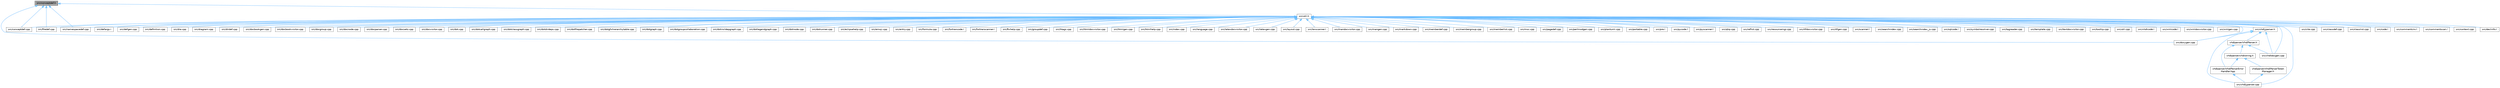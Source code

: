 digraph "src/conceptdef.h"
{
 // INTERACTIVE_SVG=YES
 // LATEX_PDF_SIZE
  bgcolor="transparent";
  edge [fontname=Helvetica,fontsize=10,labelfontname=Helvetica,labelfontsize=10];
  node [fontname=Helvetica,fontsize=10,shape=box,height=0.2,width=0.4];
  Node1 [label="src/conceptdef.h",height=0.2,width=0.4,color="gray40", fillcolor="grey60", style="filled", fontcolor="black",tooltip=" "];
  Node1 -> Node2 [dir="back",color="steelblue1",style="solid"];
  Node2 [label="src/conceptdef.cpp",height=0.2,width=0.4,color="grey40", fillcolor="white", style="filled",URL="$d8/d0a/conceptdef_8cpp.html",tooltip=" "];
  Node1 -> Node3 [dir="back",color="steelblue1",style="solid"];
  Node3 [label="src/doxygen.cpp",height=0.2,width=0.4,color="grey40", fillcolor="white", style="filled",URL="$dc/d98/doxygen_8cpp.html",tooltip=" "];
  Node1 -> Node4 [dir="back",color="steelblue1",style="solid"];
  Node4 [label="src/filedef.cpp",height=0.2,width=0.4,color="grey40", fillcolor="white", style="filled",URL="$d6/ddc/filedef_8cpp.html",tooltip=" "];
  Node1 -> Node5 [dir="back",color="steelblue1",style="solid"];
  Node5 [label="src/namespacedef.cpp",height=0.2,width=0.4,color="grey40", fillcolor="white", style="filled",URL="$d7/d1c/namespacedef_8cpp.html",tooltip=" "];
  Node1 -> Node6 [dir="back",color="steelblue1",style="solid"];
  Node6 [label="src/util.h",height=0.2,width=0.4,color="grey40", fillcolor="white", style="filled",URL="$d8/d3c/util_8h.html",tooltip="A bunch of utility functions."];
  Node6 -> Node7 [dir="back",color="steelblue1",style="solid"];
  Node7 [label="src/cite.cpp",height=0.2,width=0.4,color="grey40", fillcolor="white", style="filled",URL="$d5/d0b/cite_8cpp.html",tooltip=" "];
  Node6 -> Node8 [dir="back",color="steelblue1",style="solid"];
  Node8 [label="src/classdef.cpp",height=0.2,width=0.4,color="grey40", fillcolor="white", style="filled",URL="$de/d89/classdef_8cpp.html",tooltip=" "];
  Node6 -> Node9 [dir="back",color="steelblue1",style="solid"];
  Node9 [label="src/classlist.cpp",height=0.2,width=0.4,color="grey40", fillcolor="white", style="filled",URL="$d6/d10/classlist_8cpp.html",tooltip=" "];
  Node6 -> Node10 [dir="back",color="steelblue1",style="solid"];
  Node10 [label="src/code.l",height=0.2,width=0.4,color="grey40", fillcolor="white", style="filled",URL="$da/d1f/code_8l.html",tooltip=" "];
  Node6 -> Node11 [dir="back",color="steelblue1",style="solid"];
  Node11 [label="src/commentcnv.l",height=0.2,width=0.4,color="grey40", fillcolor="white", style="filled",URL="$d0/d47/commentcnv_8l.html",tooltip=" "];
  Node6 -> Node12 [dir="back",color="steelblue1",style="solid"];
  Node12 [label="src/commentscan.l",height=0.2,width=0.4,color="grey40", fillcolor="white", style="filled",URL="$d7/d5f/commentscan_8l.html",tooltip=" "];
  Node6 -> Node2 [dir="back",color="steelblue1",style="solid"];
  Node6 -> Node13 [dir="back",color="steelblue1",style="solid"];
  Node13 [label="src/context.cpp",height=0.2,width=0.4,color="grey40", fillcolor="white", style="filled",URL="$db/d12/context_8cpp.html",tooltip=" "];
  Node6 -> Node14 [dir="back",color="steelblue1",style="solid"];
  Node14 [label="src/declinfo.l",height=0.2,width=0.4,color="grey40", fillcolor="white", style="filled",URL="$d8/d0f/declinfo_8l.html",tooltip=" "];
  Node6 -> Node15 [dir="back",color="steelblue1",style="solid"];
  Node15 [label="src/defargs.l",height=0.2,width=0.4,color="grey40", fillcolor="white", style="filled",URL="$de/df3/defargs_8l.html",tooltip=" "];
  Node6 -> Node16 [dir="back",color="steelblue1",style="solid"];
  Node16 [label="src/defgen.cpp",height=0.2,width=0.4,color="grey40", fillcolor="white", style="filled",URL="$d3/d17/defgen_8cpp.html",tooltip=" "];
  Node6 -> Node17 [dir="back",color="steelblue1",style="solid"];
  Node17 [label="src/definition.cpp",height=0.2,width=0.4,color="grey40", fillcolor="white", style="filled",URL="$d3/dea/definition_8cpp.html",tooltip=" "];
  Node6 -> Node18 [dir="back",color="steelblue1",style="solid"];
  Node18 [label="src/dia.cpp",height=0.2,width=0.4,color="grey40", fillcolor="white", style="filled",URL="$d1/df5/dia_8cpp.html",tooltip=" "];
  Node6 -> Node19 [dir="back",color="steelblue1",style="solid"];
  Node19 [label="src/diagram.cpp",height=0.2,width=0.4,color="grey40", fillcolor="white", style="filled",URL="$da/d0d/diagram_8cpp.html",tooltip=" "];
  Node6 -> Node20 [dir="back",color="steelblue1",style="solid"];
  Node20 [label="src/dirdef.cpp",height=0.2,width=0.4,color="grey40", fillcolor="white", style="filled",URL="$d8/d52/dirdef_8cpp.html",tooltip=" "];
  Node6 -> Node21 [dir="back",color="steelblue1",style="solid"];
  Node21 [label="src/docbookgen.cpp",height=0.2,width=0.4,color="grey40", fillcolor="white", style="filled",URL="$d8/d29/docbookgen_8cpp.html",tooltip=" "];
  Node6 -> Node22 [dir="back",color="steelblue1",style="solid"];
  Node22 [label="src/docbookvisitor.cpp",height=0.2,width=0.4,color="grey40", fillcolor="white", style="filled",URL="$dc/d05/docbookvisitor_8cpp.html",tooltip=" "];
  Node6 -> Node23 [dir="back",color="steelblue1",style="solid"];
  Node23 [label="src/docgroup.cpp",height=0.2,width=0.4,color="grey40", fillcolor="white", style="filled",URL="$d3/d36/docgroup_8cpp.html",tooltip=" "];
  Node6 -> Node24 [dir="back",color="steelblue1",style="solid"];
  Node24 [label="src/docnode.cpp",height=0.2,width=0.4,color="grey40", fillcolor="white", style="filled",URL="$d0/d2b/docnode_8cpp.html",tooltip=" "];
  Node6 -> Node25 [dir="back",color="steelblue1",style="solid"];
  Node25 [label="src/docparser.cpp",height=0.2,width=0.4,color="grey40", fillcolor="white", style="filled",URL="$da/d17/docparser_8cpp.html",tooltip=" "];
  Node6 -> Node26 [dir="back",color="steelblue1",style="solid"];
  Node26 [label="src/docsets.cpp",height=0.2,width=0.4,color="grey40", fillcolor="white", style="filled",URL="$d7/d8f/docsets_8cpp.html",tooltip=" "];
  Node6 -> Node27 [dir="back",color="steelblue1",style="solid"];
  Node27 [label="src/docvisitor.cpp",height=0.2,width=0.4,color="grey40", fillcolor="white", style="filled",URL="$da/d39/docvisitor_8cpp.html",tooltip=" "];
  Node6 -> Node28 [dir="back",color="steelblue1",style="solid"];
  Node28 [label="src/dot.cpp",height=0.2,width=0.4,color="grey40", fillcolor="white", style="filled",URL="$de/daa/dot_8cpp.html",tooltip=" "];
  Node6 -> Node29 [dir="back",color="steelblue1",style="solid"];
  Node29 [label="src/dotcallgraph.cpp",height=0.2,width=0.4,color="grey40", fillcolor="white", style="filled",URL="$d4/dd5/dotcallgraph_8cpp.html",tooltip=" "];
  Node6 -> Node30 [dir="back",color="steelblue1",style="solid"];
  Node30 [label="src/dotclassgraph.cpp",height=0.2,width=0.4,color="grey40", fillcolor="white", style="filled",URL="$d4/dcd/dotclassgraph_8cpp.html",tooltip=" "];
  Node6 -> Node31 [dir="back",color="steelblue1",style="solid"];
  Node31 [label="src/dotdirdeps.cpp",height=0.2,width=0.4,color="grey40", fillcolor="white", style="filled",URL="$da/d45/dotdirdeps_8cpp.html",tooltip=" "];
  Node6 -> Node32 [dir="back",color="steelblue1",style="solid"];
  Node32 [label="src/dotfilepatcher.cpp",height=0.2,width=0.4,color="grey40", fillcolor="white", style="filled",URL="$d9/d92/dotfilepatcher_8cpp.html",tooltip=" "];
  Node6 -> Node33 [dir="back",color="steelblue1",style="solid"];
  Node33 [label="src/dotgfxhierarchytable.cpp",height=0.2,width=0.4,color="grey40", fillcolor="white", style="filled",URL="$d4/d09/dotgfxhierarchytable_8cpp.html",tooltip=" "];
  Node6 -> Node34 [dir="back",color="steelblue1",style="solid"];
  Node34 [label="src/dotgraph.cpp",height=0.2,width=0.4,color="grey40", fillcolor="white", style="filled",URL="$de/d45/dotgraph_8cpp.html",tooltip=" "];
  Node6 -> Node35 [dir="back",color="steelblue1",style="solid"];
  Node35 [label="src/dotgroupcollaboration.cpp",height=0.2,width=0.4,color="grey40", fillcolor="white", style="filled",URL="$d1/d86/dotgroupcollaboration_8cpp.html",tooltip=" "];
  Node6 -> Node36 [dir="back",color="steelblue1",style="solid"];
  Node36 [label="src/dotincldepgraph.cpp",height=0.2,width=0.4,color="grey40", fillcolor="white", style="filled",URL="$da/d57/dotincldepgraph_8cpp.html",tooltip=" "];
  Node6 -> Node37 [dir="back",color="steelblue1",style="solid"];
  Node37 [label="src/dotlegendgraph.cpp",height=0.2,width=0.4,color="grey40", fillcolor="white", style="filled",URL="$d4/d33/dotlegendgraph_8cpp.html",tooltip=" "];
  Node6 -> Node38 [dir="back",color="steelblue1",style="solid"];
  Node38 [label="src/dotnode.cpp",height=0.2,width=0.4,color="grey40", fillcolor="white", style="filled",URL="$df/d58/dotnode_8cpp.html",tooltip=" "];
  Node6 -> Node39 [dir="back",color="steelblue1",style="solid"];
  Node39 [label="src/dotrunner.cpp",height=0.2,width=0.4,color="grey40", fillcolor="white", style="filled",URL="$d1/dfe/dotrunner_8cpp.html",tooltip=" "];
  Node6 -> Node3 [dir="back",color="steelblue1",style="solid"];
  Node6 -> Node40 [dir="back",color="steelblue1",style="solid"];
  Node40 [label="src/eclipsehelp.cpp",height=0.2,width=0.4,color="grey40", fillcolor="white", style="filled",URL="$d8/d56/eclipsehelp_8cpp.html",tooltip=" "];
  Node6 -> Node41 [dir="back",color="steelblue1",style="solid"];
  Node41 [label="src/emoji.cpp",height=0.2,width=0.4,color="grey40", fillcolor="white", style="filled",URL="$d2/d38/emoji_8cpp.html",tooltip=" "];
  Node6 -> Node42 [dir="back",color="steelblue1",style="solid"];
  Node42 [label="src/entry.cpp",height=0.2,width=0.4,color="grey40", fillcolor="white", style="filled",URL="$d2/dd2/entry_8cpp.html",tooltip=" "];
  Node6 -> Node4 [dir="back",color="steelblue1",style="solid"];
  Node6 -> Node43 [dir="back",color="steelblue1",style="solid"];
  Node43 [label="src/formula.cpp",height=0.2,width=0.4,color="grey40", fillcolor="white", style="filled",URL="$d7/d5b/formula_8cpp.html",tooltip=" "];
  Node6 -> Node44 [dir="back",color="steelblue1",style="solid"];
  Node44 [label="src/fortrancode.l",height=0.2,width=0.4,color="grey40", fillcolor="white", style="filled",URL="$d9/d5b/fortrancode_8l.html",tooltip=" "];
  Node6 -> Node45 [dir="back",color="steelblue1",style="solid"];
  Node45 [label="src/fortranscanner.l",height=0.2,width=0.4,color="grey40", fillcolor="white", style="filled",URL="$dd/d00/fortranscanner_8l.html",tooltip=" "];
  Node6 -> Node46 [dir="back",color="steelblue1",style="solid"];
  Node46 [label="src/ftvhelp.cpp",height=0.2,width=0.4,color="grey40", fillcolor="white", style="filled",URL="$db/d41/ftvhelp_8cpp.html",tooltip=" "];
  Node6 -> Node47 [dir="back",color="steelblue1",style="solid"];
  Node47 [label="src/groupdef.cpp",height=0.2,width=0.4,color="grey40", fillcolor="white", style="filled",URL="$d6/d42/groupdef_8cpp.html",tooltip=" "];
  Node6 -> Node48 [dir="back",color="steelblue1",style="solid"];
  Node48 [label="src/htags.cpp",height=0.2,width=0.4,color="grey40", fillcolor="white", style="filled",URL="$d9/db7/htags_8cpp.html",tooltip=" "];
  Node6 -> Node49 [dir="back",color="steelblue1",style="solid"];
  Node49 [label="src/htmldocvisitor.cpp",height=0.2,width=0.4,color="grey40", fillcolor="white", style="filled",URL="$da/db0/htmldocvisitor_8cpp.html",tooltip=" "];
  Node6 -> Node50 [dir="back",color="steelblue1",style="solid"];
  Node50 [label="src/htmlgen.cpp",height=0.2,width=0.4,color="grey40", fillcolor="white", style="filled",URL="$d8/d6e/htmlgen_8cpp.html",tooltip=" "];
  Node6 -> Node51 [dir="back",color="steelblue1",style="solid"];
  Node51 [label="src/htmlhelp.cpp",height=0.2,width=0.4,color="grey40", fillcolor="white", style="filled",URL="$d3/d4b/htmlhelp_8cpp.html",tooltip=" "];
  Node6 -> Node52 [dir="back",color="steelblue1",style="solid"];
  Node52 [label="src/index.cpp",height=0.2,width=0.4,color="grey40", fillcolor="white", style="filled",URL="$db/d14/index_8cpp.html",tooltip="This file contains functions for the various index pages."];
  Node6 -> Node53 [dir="back",color="steelblue1",style="solid"];
  Node53 [label="src/language.cpp",height=0.2,width=0.4,color="grey40", fillcolor="white", style="filled",URL="$d2/d48/language_8cpp.html",tooltip=" "];
  Node6 -> Node54 [dir="back",color="steelblue1",style="solid"];
  Node54 [label="src/latexdocvisitor.cpp",height=0.2,width=0.4,color="grey40", fillcolor="white", style="filled",URL="$d1/d4e/latexdocvisitor_8cpp.html",tooltip=" "];
  Node6 -> Node55 [dir="back",color="steelblue1",style="solid"];
  Node55 [label="src/latexgen.cpp",height=0.2,width=0.4,color="grey40", fillcolor="white", style="filled",URL="$d4/d42/latexgen_8cpp.html",tooltip=" "];
  Node6 -> Node56 [dir="back",color="steelblue1",style="solid"];
  Node56 [label="src/layout.cpp",height=0.2,width=0.4,color="grey40", fillcolor="white", style="filled",URL="$db/d16/layout_8cpp.html",tooltip=" "];
  Node6 -> Node57 [dir="back",color="steelblue1",style="solid"];
  Node57 [label="src/lexscanner.l",height=0.2,width=0.4,color="grey40", fillcolor="white", style="filled",URL="$d4/d7d/lexscanner_8l.html",tooltip=" "];
  Node6 -> Node58 [dir="back",color="steelblue1",style="solid"];
  Node58 [label="src/mandocvisitor.cpp",height=0.2,width=0.4,color="grey40", fillcolor="white", style="filled",URL="$d8/dde/mandocvisitor_8cpp.html",tooltip=" "];
  Node6 -> Node59 [dir="back",color="steelblue1",style="solid"];
  Node59 [label="src/mangen.cpp",height=0.2,width=0.4,color="grey40", fillcolor="white", style="filled",URL="$d7/de7/mangen_8cpp.html",tooltip=" "];
  Node6 -> Node60 [dir="back",color="steelblue1",style="solid"];
  Node60 [label="src/markdown.cpp",height=0.2,width=0.4,color="grey40", fillcolor="white", style="filled",URL="$de/d04/markdown_8cpp.html",tooltip=" "];
  Node6 -> Node61 [dir="back",color="steelblue1",style="solid"];
  Node61 [label="src/memberdef.cpp",height=0.2,width=0.4,color="grey40", fillcolor="white", style="filled",URL="$d0/d72/memberdef_8cpp.html",tooltip=" "];
  Node6 -> Node62 [dir="back",color="steelblue1",style="solid"];
  Node62 [label="src/membergroup.cpp",height=0.2,width=0.4,color="grey40", fillcolor="white", style="filled",URL="$d6/d18/membergroup_8cpp.html",tooltip=" "];
  Node6 -> Node63 [dir="back",color="steelblue1",style="solid"];
  Node63 [label="src/memberlist.cpp",height=0.2,width=0.4,color="grey40", fillcolor="white", style="filled",URL="$d0/d14/memberlist_8cpp.html",tooltip=" "];
  Node6 -> Node64 [dir="back",color="steelblue1",style="solid"];
  Node64 [label="src/msc.cpp",height=0.2,width=0.4,color="grey40", fillcolor="white", style="filled",URL="$db/d33/msc_8cpp.html",tooltip=" "];
  Node6 -> Node5 [dir="back",color="steelblue1",style="solid"];
  Node6 -> Node65 [dir="back",color="steelblue1",style="solid"];
  Node65 [label="src/pagedef.cpp",height=0.2,width=0.4,color="grey40", fillcolor="white", style="filled",URL="$d9/db4/pagedef_8cpp.html",tooltip=" "];
  Node6 -> Node66 [dir="back",color="steelblue1",style="solid"];
  Node66 [label="src/perlmodgen.cpp",height=0.2,width=0.4,color="grey40", fillcolor="white", style="filled",URL="$de/dd0/perlmodgen_8cpp.html",tooltip=" "];
  Node6 -> Node67 [dir="back",color="steelblue1",style="solid"];
  Node67 [label="src/plantuml.cpp",height=0.2,width=0.4,color="grey40", fillcolor="white", style="filled",URL="$d7/d5b/plantuml_8cpp.html",tooltip=" "];
  Node6 -> Node68 [dir="back",color="steelblue1",style="solid"];
  Node68 [label="src/portable.cpp",height=0.2,width=0.4,color="grey40", fillcolor="white", style="filled",URL="$d0/d1c/portable_8cpp.html",tooltip=" "];
  Node6 -> Node69 [dir="back",color="steelblue1",style="solid"];
  Node69 [label="src/pre.l",height=0.2,width=0.4,color="grey40", fillcolor="white", style="filled",URL="$d0/da7/pre_8l.html",tooltip=" "];
  Node6 -> Node70 [dir="back",color="steelblue1",style="solid"];
  Node70 [label="src/pycode.l",height=0.2,width=0.4,color="grey40", fillcolor="white", style="filled",URL="$d3/ded/pycode_8l.html",tooltip=" "];
  Node6 -> Node71 [dir="back",color="steelblue1",style="solid"];
  Node71 [label="src/pyscanner.l",height=0.2,width=0.4,color="grey40", fillcolor="white", style="filled",URL="$de/d2b/pyscanner_8l.html",tooltip=" "];
  Node6 -> Node72 [dir="back",color="steelblue1",style="solid"];
  Node72 [label="src/qhp.cpp",height=0.2,width=0.4,color="grey40", fillcolor="white", style="filled",URL="$d9/d45/qhp_8cpp.html",tooltip=" "];
  Node6 -> Node73 [dir="back",color="steelblue1",style="solid"];
  Node73 [label="src/reflist.cpp",height=0.2,width=0.4,color="grey40", fillcolor="white", style="filled",URL="$d4/d09/reflist_8cpp.html",tooltip=" "];
  Node6 -> Node74 [dir="back",color="steelblue1",style="solid"];
  Node74 [label="src/resourcemgr.cpp",height=0.2,width=0.4,color="grey40", fillcolor="white", style="filled",URL="$d6/dde/resourcemgr_8cpp.html",tooltip=" "];
  Node6 -> Node75 [dir="back",color="steelblue1",style="solid"];
  Node75 [label="src/rtfdocvisitor.cpp",height=0.2,width=0.4,color="grey40", fillcolor="white", style="filled",URL="$de/d9a/rtfdocvisitor_8cpp.html",tooltip=" "];
  Node6 -> Node76 [dir="back",color="steelblue1",style="solid"];
  Node76 [label="src/rtfgen.cpp",height=0.2,width=0.4,color="grey40", fillcolor="white", style="filled",URL="$d0/d9c/rtfgen_8cpp.html",tooltip=" "];
  Node6 -> Node77 [dir="back",color="steelblue1",style="solid"];
  Node77 [label="src/scanner.l",height=0.2,width=0.4,color="grey40", fillcolor="white", style="filled",URL="$da/d11/scanner_8l.html",tooltip=" "];
  Node6 -> Node78 [dir="back",color="steelblue1",style="solid"];
  Node78 [label="src/searchindex.cpp",height=0.2,width=0.4,color="grey40", fillcolor="white", style="filled",URL="$d7/d79/searchindex_8cpp.html",tooltip=" "];
  Node6 -> Node79 [dir="back",color="steelblue1",style="solid"];
  Node79 [label="src/searchindex_js.cpp",height=0.2,width=0.4,color="grey40", fillcolor="white", style="filled",URL="$d9/d2f/searchindex__js_8cpp.html",tooltip=" "];
  Node6 -> Node80 [dir="back",color="steelblue1",style="solid"];
  Node80 [label="src/sqlcode.l",height=0.2,width=0.4,color="grey40", fillcolor="white", style="filled",URL="$d2/dda/sqlcode_8l.html",tooltip=" "];
  Node6 -> Node81 [dir="back",color="steelblue1",style="solid"];
  Node81 [label="src/symbolresolver.cpp",height=0.2,width=0.4,color="grey40", fillcolor="white", style="filled",URL="$d2/d99/symbolresolver_8cpp.html",tooltip=" "];
  Node6 -> Node82 [dir="back",color="steelblue1",style="solid"];
  Node82 [label="src/tagreader.cpp",height=0.2,width=0.4,color="grey40", fillcolor="white", style="filled",URL="$d4/d7b/tagreader_8cpp.html",tooltip=" "];
  Node6 -> Node83 [dir="back",color="steelblue1",style="solid"];
  Node83 [label="src/template.cpp",height=0.2,width=0.4,color="grey40", fillcolor="white", style="filled",URL="$df/d54/template_8cpp.html",tooltip=" "];
  Node6 -> Node84 [dir="back",color="steelblue1",style="solid"];
  Node84 [label="src/textdocvisitor.cpp",height=0.2,width=0.4,color="grey40", fillcolor="white", style="filled",URL="$d3/da6/textdocvisitor_8cpp.html",tooltip=" "];
  Node6 -> Node85 [dir="back",color="steelblue1",style="solid"];
  Node85 [label="src/tooltip.cpp",height=0.2,width=0.4,color="grey40", fillcolor="white", style="filled",URL="$d7/d56/tooltip_8cpp.html",tooltip=" "];
  Node6 -> Node86 [dir="back",color="steelblue1",style="solid"];
  Node86 [label="src/util.cpp",height=0.2,width=0.4,color="grey40", fillcolor="white", style="filled",URL="$df/d2d/util_8cpp.html",tooltip=" "];
  Node6 -> Node87 [dir="back",color="steelblue1",style="solid"];
  Node87 [label="src/vhdlcode.l",height=0.2,width=0.4,color="grey40", fillcolor="white", style="filled",URL="$d5/d6a/vhdlcode_8l.html",tooltip=" "];
  Node6 -> Node88 [dir="back",color="steelblue1",style="solid"];
  Node88 [label="src/vhdldocgen.cpp",height=0.2,width=0.4,color="grey40", fillcolor="white", style="filled",URL="$de/dea/vhdldocgen_8cpp.html",tooltip=" "];
  Node6 -> Node89 [dir="back",color="steelblue1",style="solid"];
  Node89 [label="src/vhdljjparser.cpp",height=0.2,width=0.4,color="grey40", fillcolor="white", style="filled",URL="$d1/d86/vhdljjparser_8cpp.html",tooltip=" "];
  Node6 -> Node90 [dir="back",color="steelblue1",style="solid"];
  Node90 [label="src/vhdljjparser.h",height=0.2,width=0.4,color="grey40", fillcolor="white", style="filled",URL="$d2/d55/vhdljjparser_8h.html",tooltip=" "];
  Node90 -> Node3 [dir="back",color="steelblue1",style="solid"];
  Node90 -> Node88 [dir="back",color="steelblue1",style="solid"];
  Node90 -> Node89 [dir="back",color="steelblue1",style="solid"];
  Node90 -> Node91 [dir="back",color="steelblue1",style="solid"];
  Node91 [label="vhdlparser/VhdlParser.h",height=0.2,width=0.4,color="grey40", fillcolor="white", style="filled",URL="$d5/df9/_vhdl_parser_8h.html",tooltip=" "];
  Node91 -> Node88 [dir="back",color="steelblue1",style="solid"];
  Node91 -> Node92 [dir="back",color="steelblue1",style="solid"];
  Node92 [label="vhdlparser/VhdlParserError\lHandler.hpp",height=0.2,width=0.4,color="grey40", fillcolor="white", style="filled",URL="$d2/dc3/_vhdl_parser_error_handler_8hpp.html",tooltip=" "];
  Node92 -> Node89 [dir="back",color="steelblue1",style="solid"];
  Node91 -> Node93 [dir="back",color="steelblue1",style="solid"];
  Node93 [label="vhdlparser/vhdlstring.h",height=0.2,width=0.4,color="grey40", fillcolor="white", style="filled",URL="$d9/d48/vhdlstring_8h.html",tooltip=" "];
  Node93 -> Node92 [dir="back",color="steelblue1",style="solid"];
  Node93 -> Node94 [dir="back",color="steelblue1",style="solid"];
  Node94 [label="vhdlparser/VhdlParserToken\lManager.h",height=0.2,width=0.4,color="grey40", fillcolor="white", style="filled",URL="$d7/dad/_vhdl_parser_token_manager_8h.html",tooltip=" "];
  Node94 -> Node89 [dir="back",color="steelblue1",style="solid"];
  Node6 -> Node95 [dir="back",color="steelblue1",style="solid"];
  Node95 [label="src/xmlcode.l",height=0.2,width=0.4,color="grey40", fillcolor="white", style="filled",URL="$dc/dc1/xmlcode_8l.html",tooltip=" "];
  Node6 -> Node96 [dir="back",color="steelblue1",style="solid"];
  Node96 [label="src/xmldocvisitor.cpp",height=0.2,width=0.4,color="grey40", fillcolor="white", style="filled",URL="$dd/db6/xmldocvisitor_8cpp.html",tooltip=" "];
  Node6 -> Node97 [dir="back",color="steelblue1",style="solid"];
  Node97 [label="src/xmlgen.cpp",height=0.2,width=0.4,color="grey40", fillcolor="white", style="filled",URL="$d0/dc3/xmlgen_8cpp.html",tooltip=" "];
}
